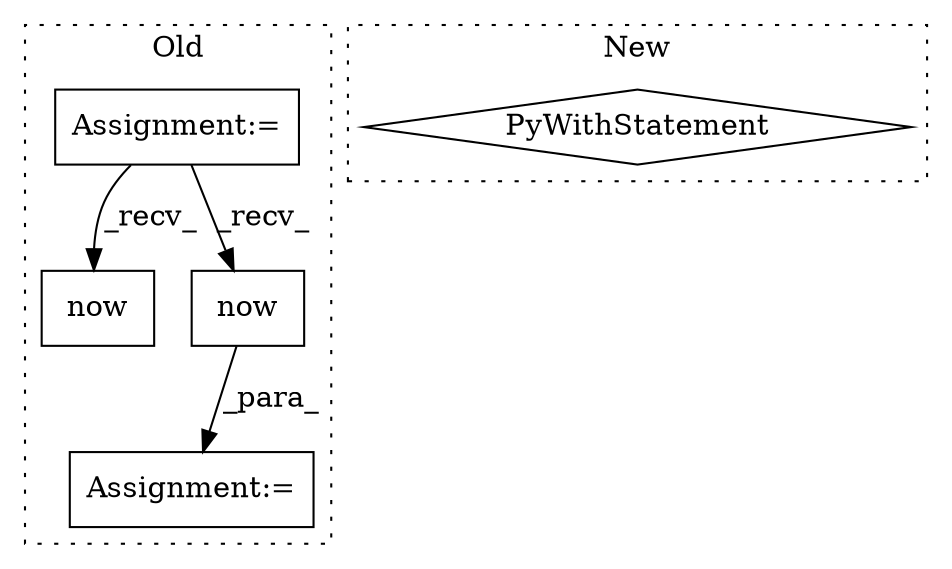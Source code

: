 digraph G {
subgraph cluster0 {
1 [label="now" a="32" s="20138" l="5" shape="box"];
3 [label="Assignment:=" a="7" s="19568" l="8" shape="box"];
4 [label="Assignment:=" a="7" s="19997" l="1" shape="box"];
5 [label="now" a="32" s="20007" l="5" shape="box"];
label = "Old";
style="dotted";
}
subgraph cluster1 {
2 [label="PyWithStatement" a="104" s="38591,38630" l="10,2" shape="diamond"];
label = "New";
style="dotted";
}
3 -> 5 [label="_recv_"];
3 -> 1 [label="_recv_"];
5 -> 4 [label="_para_"];
}
